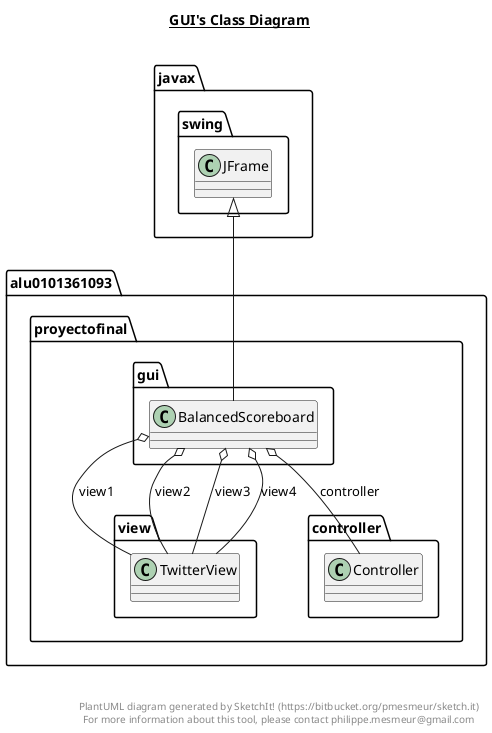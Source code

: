 @startuml

title __GUI's Class Diagram__\n

  namespace alu0101361093.proyectofinal.gui {
    class alu0101361093.proyectofinal.gui.BalancedScoreboard {

    }
  }
  

  alu0101361093.proyectofinal.gui.BalancedScoreboard -up-|> javax.swing.JFrame
  alu0101361093.proyectofinal.gui.BalancedScoreboard o-- alu0101361093.proyectofinal.view.TwitterView : view1
  alu0101361093.proyectofinal.gui.BalancedScoreboard o-- alu0101361093.proyectofinal.view.TwitterView : view2
  alu0101361093.proyectofinal.gui.BalancedScoreboard o-- alu0101361093.proyectofinal.view.TwitterView : view3
  alu0101361093.proyectofinal.gui.BalancedScoreboard o-- alu0101361093.proyectofinal.view.TwitterView : view4
  alu0101361093.proyectofinal.gui.BalancedScoreboard o-- alu0101361093.proyectofinal.controller.Controller : controller


right footer


PlantUML diagram generated by SketchIt! (https://bitbucket.org/pmesmeur/sketch.it)
For more information about this tool, please contact philippe.mesmeur@gmail.com
endfooter

@enduml
